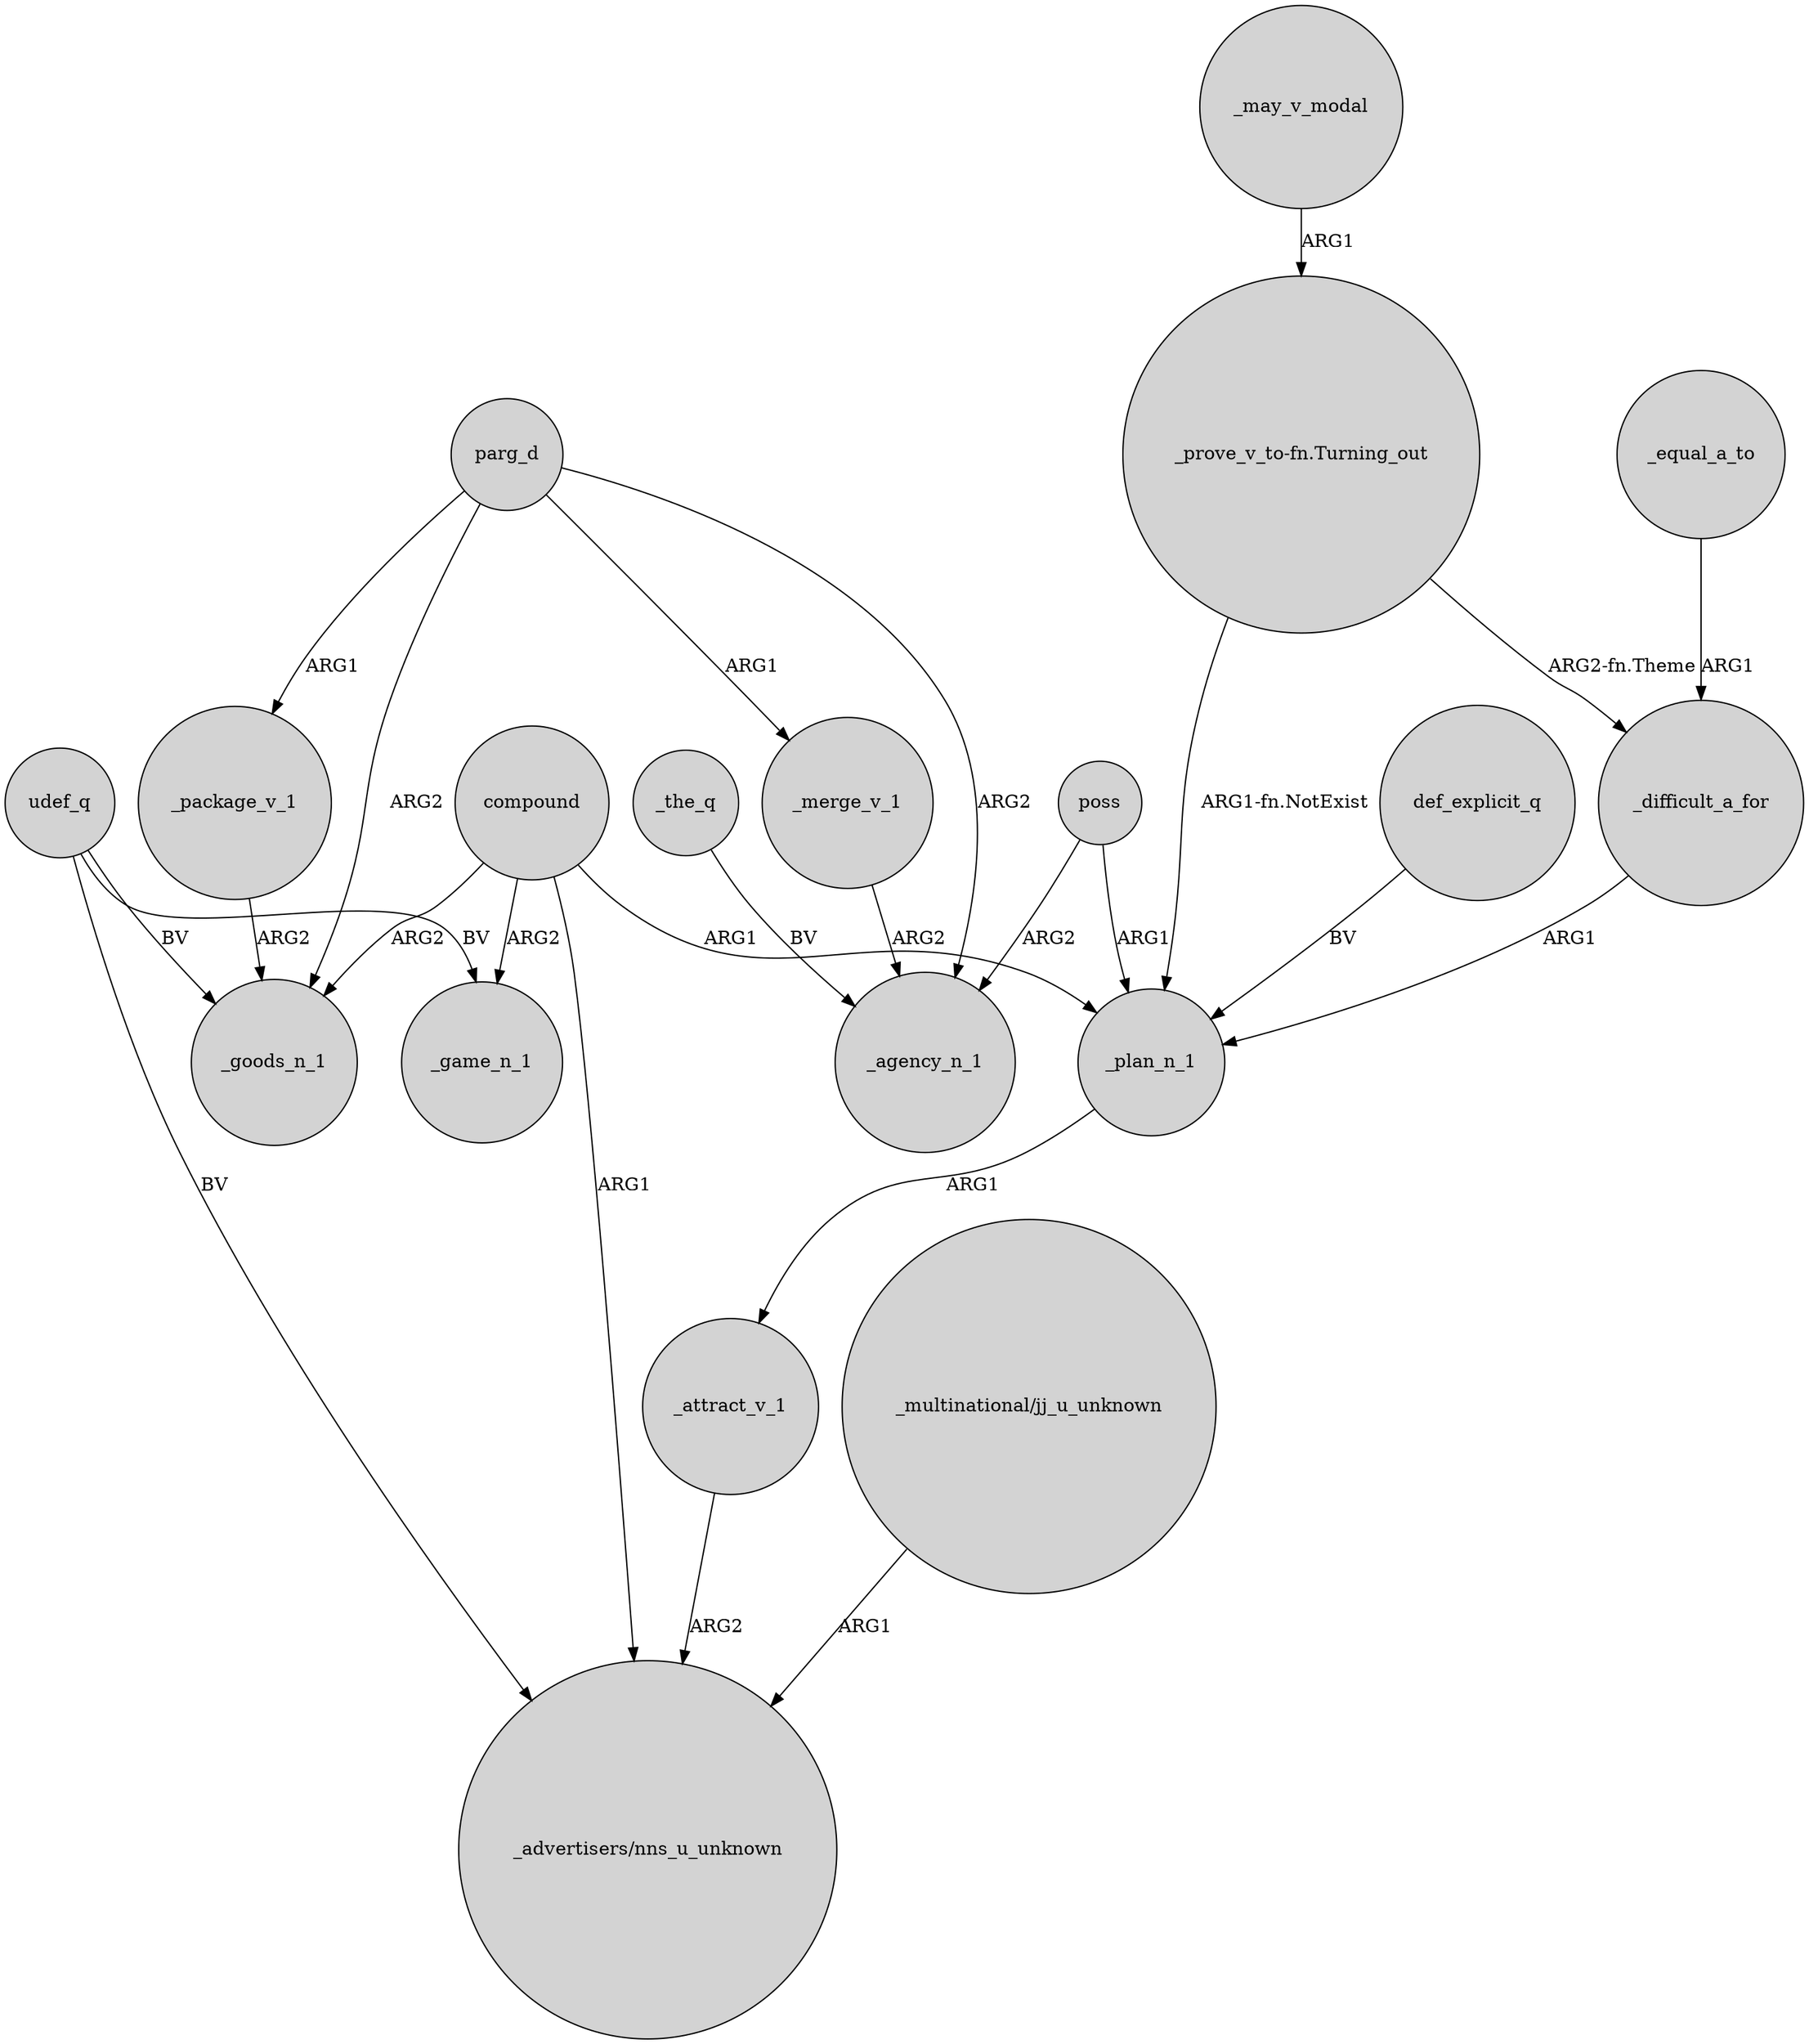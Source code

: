 digraph {
	node [shape=circle style=filled]
	poss -> _plan_n_1 [label=ARG1]
	parg_d -> _package_v_1 [label=ARG1]
	_the_q -> _agency_n_1 [label=BV]
	udef_q -> _game_n_1 [label=BV]
	compound -> _goods_n_1 [label=ARG2]
	"_multinational/jj_u_unknown" -> "_advertisers/nns_u_unknown" [label=ARG1]
	def_explicit_q -> _plan_n_1 [label=BV]
	compound -> _plan_n_1 [label=ARG1]
	parg_d -> _agency_n_1 [label=ARG2]
	_attract_v_1 -> "_advertisers/nns_u_unknown" [label=ARG2]
	_equal_a_to -> _difficult_a_for [label=ARG1]
	"_prove_v_to-fn.Turning_out" -> _difficult_a_for [label="ARG2-fn.Theme"]
	_plan_n_1 -> _attract_v_1 [label=ARG1]
	"_prove_v_to-fn.Turning_out" -> _plan_n_1 [label="ARG1-fn.NotExist"]
	compound -> "_advertisers/nns_u_unknown" [label=ARG1]
	udef_q -> _goods_n_1 [label=BV]
	parg_d -> _merge_v_1 [label=ARG1]
	poss -> _agency_n_1 [label=ARG2]
	udef_q -> "_advertisers/nns_u_unknown" [label=BV]
	_may_v_modal -> "_prove_v_to-fn.Turning_out" [label=ARG1]
	_package_v_1 -> _goods_n_1 [label=ARG2]
	parg_d -> _goods_n_1 [label=ARG2]
	compound -> _game_n_1 [label=ARG2]
	_difficult_a_for -> _plan_n_1 [label=ARG1]
	_merge_v_1 -> _agency_n_1 [label=ARG2]
}
